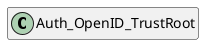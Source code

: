 @startuml
set namespaceSeparator \\
hide members
hide << alias >> circle

class Auth_OpenID_TrustRoot
@enduml
